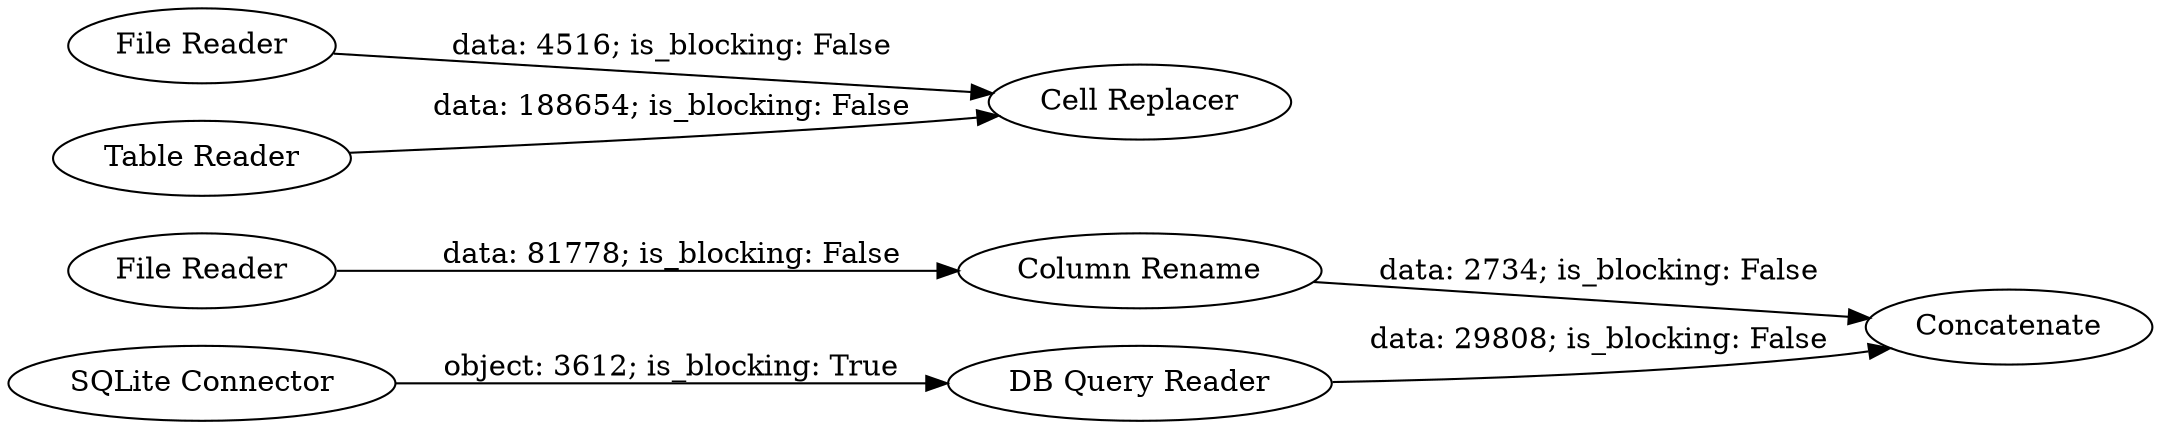 digraph {
	"7782536463976046828_4" [label="DB Query Reader"]
	"7782536463976046828_7" [label="File Reader"]
	"7782536463976046828_3" [label="SQLite Connector"]
	"7782536463976046828_1" [label="File Reader"]
	"7782536463976046828_5" [label=Concatenate]
	"7782536463976046828_10" [label="Cell Replacer"]
	"7782536463976046828_2" [label="Column Rename"]
	"7782536463976046828_6" [label="Table Reader"]
	"7782536463976046828_2" -> "7782536463976046828_5" [label="data: 2734; is_blocking: False"]
	"7782536463976046828_3" -> "7782536463976046828_4" [label="object: 3612; is_blocking: True"]
	"7782536463976046828_4" -> "7782536463976046828_5" [label="data: 29808; is_blocking: False"]
	"7782536463976046828_6" -> "7782536463976046828_10" [label="data: 188654; is_blocking: False"]
	"7782536463976046828_7" -> "7782536463976046828_10" [label="data: 4516; is_blocking: False"]
	"7782536463976046828_1" -> "7782536463976046828_2" [label="data: 81778; is_blocking: False"]
	rankdir=LR
}
